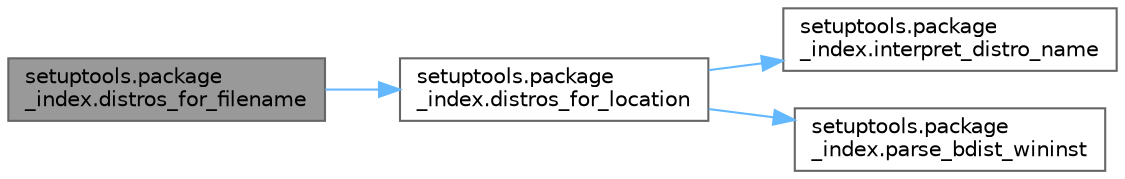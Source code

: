 digraph "setuptools.package_index.distros_for_filename"
{
 // LATEX_PDF_SIZE
  bgcolor="transparent";
  edge [fontname=Helvetica,fontsize=10,labelfontname=Helvetica,labelfontsize=10];
  node [fontname=Helvetica,fontsize=10,shape=box,height=0.2,width=0.4];
  rankdir="LR";
  Node1 [id="Node000001",label="setuptools.package\l_index.distros_for_filename",height=0.2,width=0.4,color="gray40", fillcolor="grey60", style="filled", fontcolor="black",tooltip=" "];
  Node1 -> Node2 [id="edge1_Node000001_Node000002",color="steelblue1",style="solid",tooltip=" "];
  Node2 [id="Node000002",label="setuptools.package\l_index.distros_for_location",height=0.2,width=0.4,color="grey40", fillcolor="white", style="filled",URL="$namespacesetuptools_1_1package__index.html#a74fbdc30a176f8fb946e773a731692fa",tooltip=" "];
  Node2 -> Node3 [id="edge2_Node000002_Node000003",color="steelblue1",style="solid",tooltip=" "];
  Node3 [id="Node000003",label="setuptools.package\l_index.interpret_distro_name",height=0.2,width=0.4,color="grey40", fillcolor="white", style="filled",URL="$namespacesetuptools_1_1package__index.html#a21b8172984aaa095ad46a16174458901",tooltip=" "];
  Node2 -> Node4 [id="edge3_Node000002_Node000004",color="steelblue1",style="solid",tooltip=" "];
  Node4 [id="Node000004",label="setuptools.package\l_index.parse_bdist_wininst",height=0.2,width=0.4,color="grey40", fillcolor="white", style="filled",URL="$namespacesetuptools_1_1package__index.html#a55261066fb409826aac10b461fa6f332",tooltip=" "];
}
